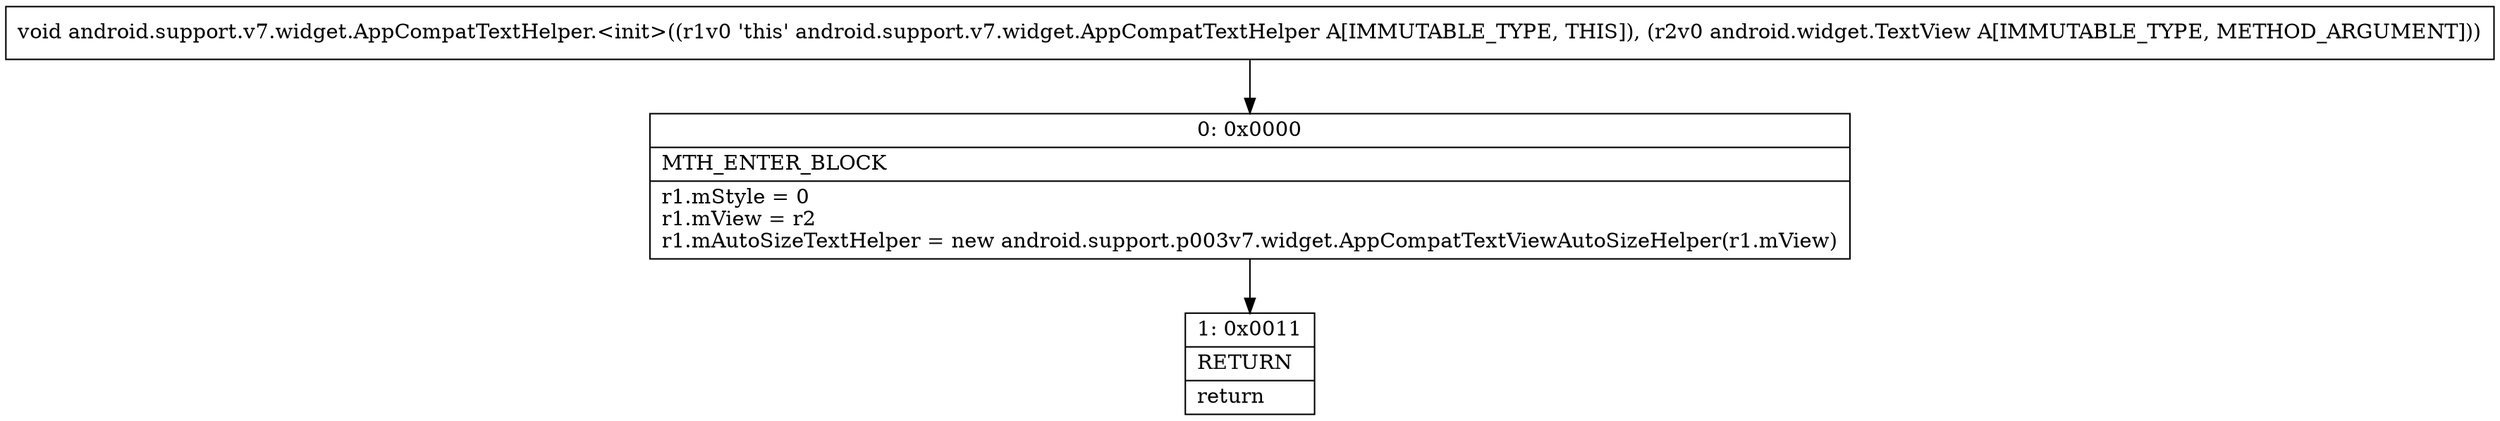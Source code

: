 digraph "CFG forandroid.support.v7.widget.AppCompatTextHelper.\<init\>(Landroid\/widget\/TextView;)V" {
Node_0 [shape=record,label="{0\:\ 0x0000|MTH_ENTER_BLOCK\l|r1.mStyle = 0\lr1.mView = r2\lr1.mAutoSizeTextHelper = new android.support.p003v7.widget.AppCompatTextViewAutoSizeHelper(r1.mView)\l}"];
Node_1 [shape=record,label="{1\:\ 0x0011|RETURN\l|return\l}"];
MethodNode[shape=record,label="{void android.support.v7.widget.AppCompatTextHelper.\<init\>((r1v0 'this' android.support.v7.widget.AppCompatTextHelper A[IMMUTABLE_TYPE, THIS]), (r2v0 android.widget.TextView A[IMMUTABLE_TYPE, METHOD_ARGUMENT])) }"];
MethodNode -> Node_0;
Node_0 -> Node_1;
}

